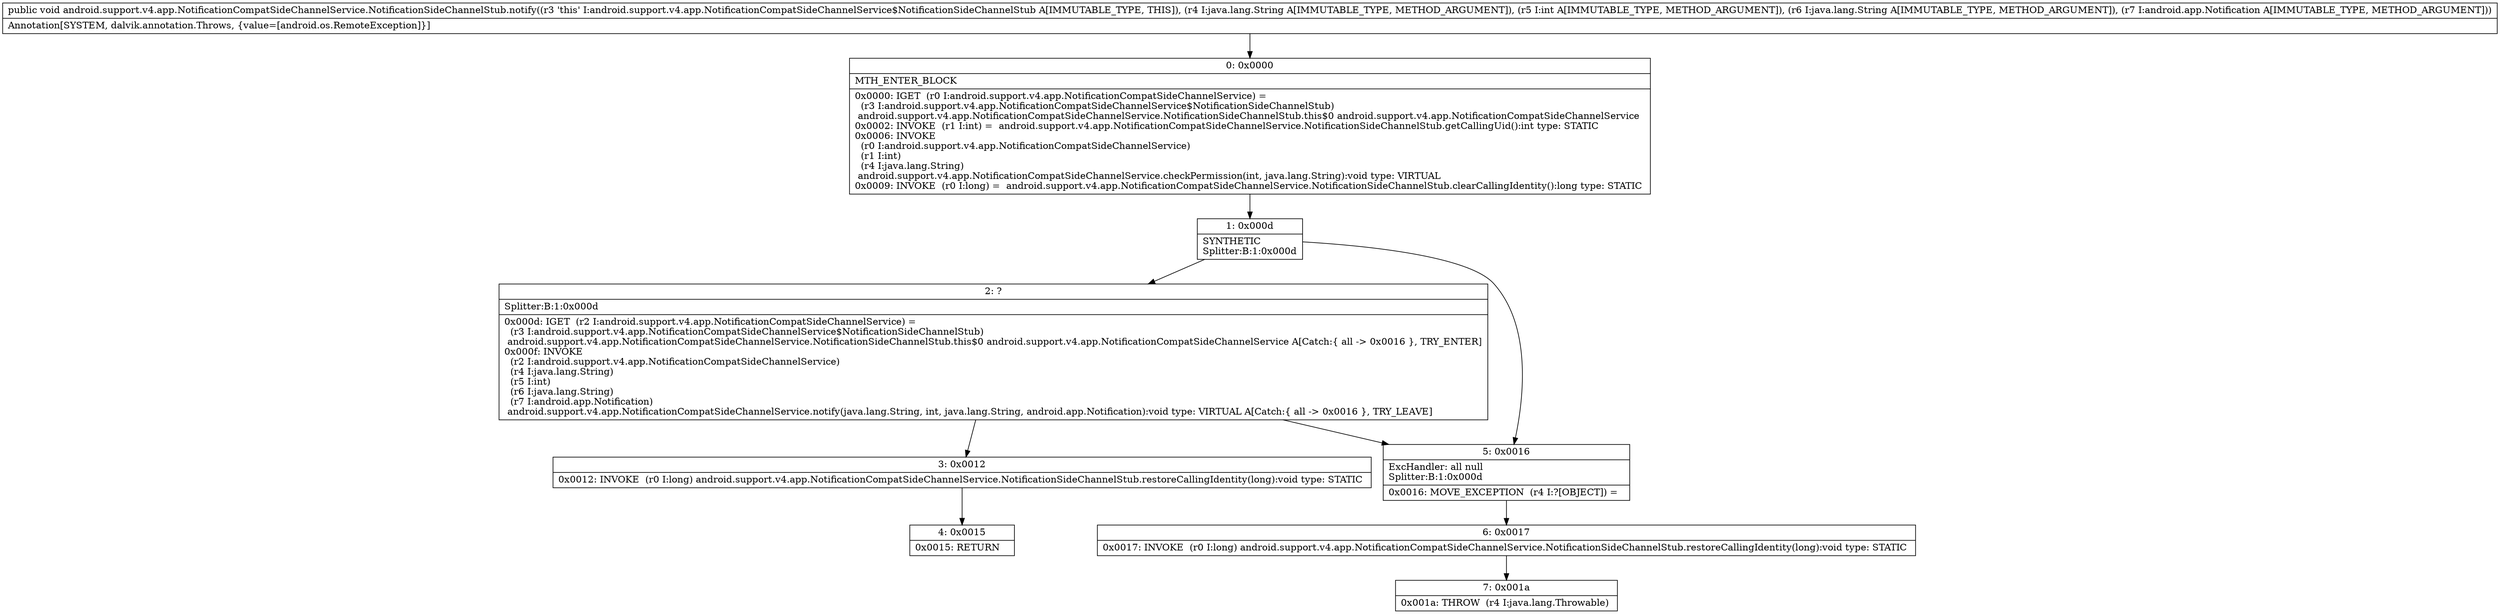 digraph "CFG forandroid.support.v4.app.NotificationCompatSideChannelService.NotificationSideChannelStub.notify(Ljava\/lang\/String;ILjava\/lang\/String;Landroid\/app\/Notification;)V" {
Node_0 [shape=record,label="{0\:\ 0x0000|MTH_ENTER_BLOCK\l|0x0000: IGET  (r0 I:android.support.v4.app.NotificationCompatSideChannelService) = \l  (r3 I:android.support.v4.app.NotificationCompatSideChannelService$NotificationSideChannelStub)\l android.support.v4.app.NotificationCompatSideChannelService.NotificationSideChannelStub.this$0 android.support.v4.app.NotificationCompatSideChannelService \l0x0002: INVOKE  (r1 I:int) =  android.support.v4.app.NotificationCompatSideChannelService.NotificationSideChannelStub.getCallingUid():int type: STATIC \l0x0006: INVOKE  \l  (r0 I:android.support.v4.app.NotificationCompatSideChannelService)\l  (r1 I:int)\l  (r4 I:java.lang.String)\l android.support.v4.app.NotificationCompatSideChannelService.checkPermission(int, java.lang.String):void type: VIRTUAL \l0x0009: INVOKE  (r0 I:long) =  android.support.v4.app.NotificationCompatSideChannelService.NotificationSideChannelStub.clearCallingIdentity():long type: STATIC \l}"];
Node_1 [shape=record,label="{1\:\ 0x000d|SYNTHETIC\lSplitter:B:1:0x000d\l}"];
Node_2 [shape=record,label="{2\:\ ?|Splitter:B:1:0x000d\l|0x000d: IGET  (r2 I:android.support.v4.app.NotificationCompatSideChannelService) = \l  (r3 I:android.support.v4.app.NotificationCompatSideChannelService$NotificationSideChannelStub)\l android.support.v4.app.NotificationCompatSideChannelService.NotificationSideChannelStub.this$0 android.support.v4.app.NotificationCompatSideChannelService A[Catch:\{ all \-\> 0x0016 \}, TRY_ENTER]\l0x000f: INVOKE  \l  (r2 I:android.support.v4.app.NotificationCompatSideChannelService)\l  (r4 I:java.lang.String)\l  (r5 I:int)\l  (r6 I:java.lang.String)\l  (r7 I:android.app.Notification)\l android.support.v4.app.NotificationCompatSideChannelService.notify(java.lang.String, int, java.lang.String, android.app.Notification):void type: VIRTUAL A[Catch:\{ all \-\> 0x0016 \}, TRY_LEAVE]\l}"];
Node_3 [shape=record,label="{3\:\ 0x0012|0x0012: INVOKE  (r0 I:long) android.support.v4.app.NotificationCompatSideChannelService.NotificationSideChannelStub.restoreCallingIdentity(long):void type: STATIC \l}"];
Node_4 [shape=record,label="{4\:\ 0x0015|0x0015: RETURN   \l}"];
Node_5 [shape=record,label="{5\:\ 0x0016|ExcHandler: all null\lSplitter:B:1:0x000d\l|0x0016: MOVE_EXCEPTION  (r4 I:?[OBJECT]) =  \l}"];
Node_6 [shape=record,label="{6\:\ 0x0017|0x0017: INVOKE  (r0 I:long) android.support.v4.app.NotificationCompatSideChannelService.NotificationSideChannelStub.restoreCallingIdentity(long):void type: STATIC \l}"];
Node_7 [shape=record,label="{7\:\ 0x001a|0x001a: THROW  (r4 I:java.lang.Throwable) \l}"];
MethodNode[shape=record,label="{public void android.support.v4.app.NotificationCompatSideChannelService.NotificationSideChannelStub.notify((r3 'this' I:android.support.v4.app.NotificationCompatSideChannelService$NotificationSideChannelStub A[IMMUTABLE_TYPE, THIS]), (r4 I:java.lang.String A[IMMUTABLE_TYPE, METHOD_ARGUMENT]), (r5 I:int A[IMMUTABLE_TYPE, METHOD_ARGUMENT]), (r6 I:java.lang.String A[IMMUTABLE_TYPE, METHOD_ARGUMENT]), (r7 I:android.app.Notification A[IMMUTABLE_TYPE, METHOD_ARGUMENT]))  | Annotation[SYSTEM, dalvik.annotation.Throws, \{value=[android.os.RemoteException]\}]\l}"];
MethodNode -> Node_0;
Node_0 -> Node_1;
Node_1 -> Node_2;
Node_1 -> Node_5;
Node_2 -> Node_3;
Node_2 -> Node_5;
Node_3 -> Node_4;
Node_5 -> Node_6;
Node_6 -> Node_7;
}

